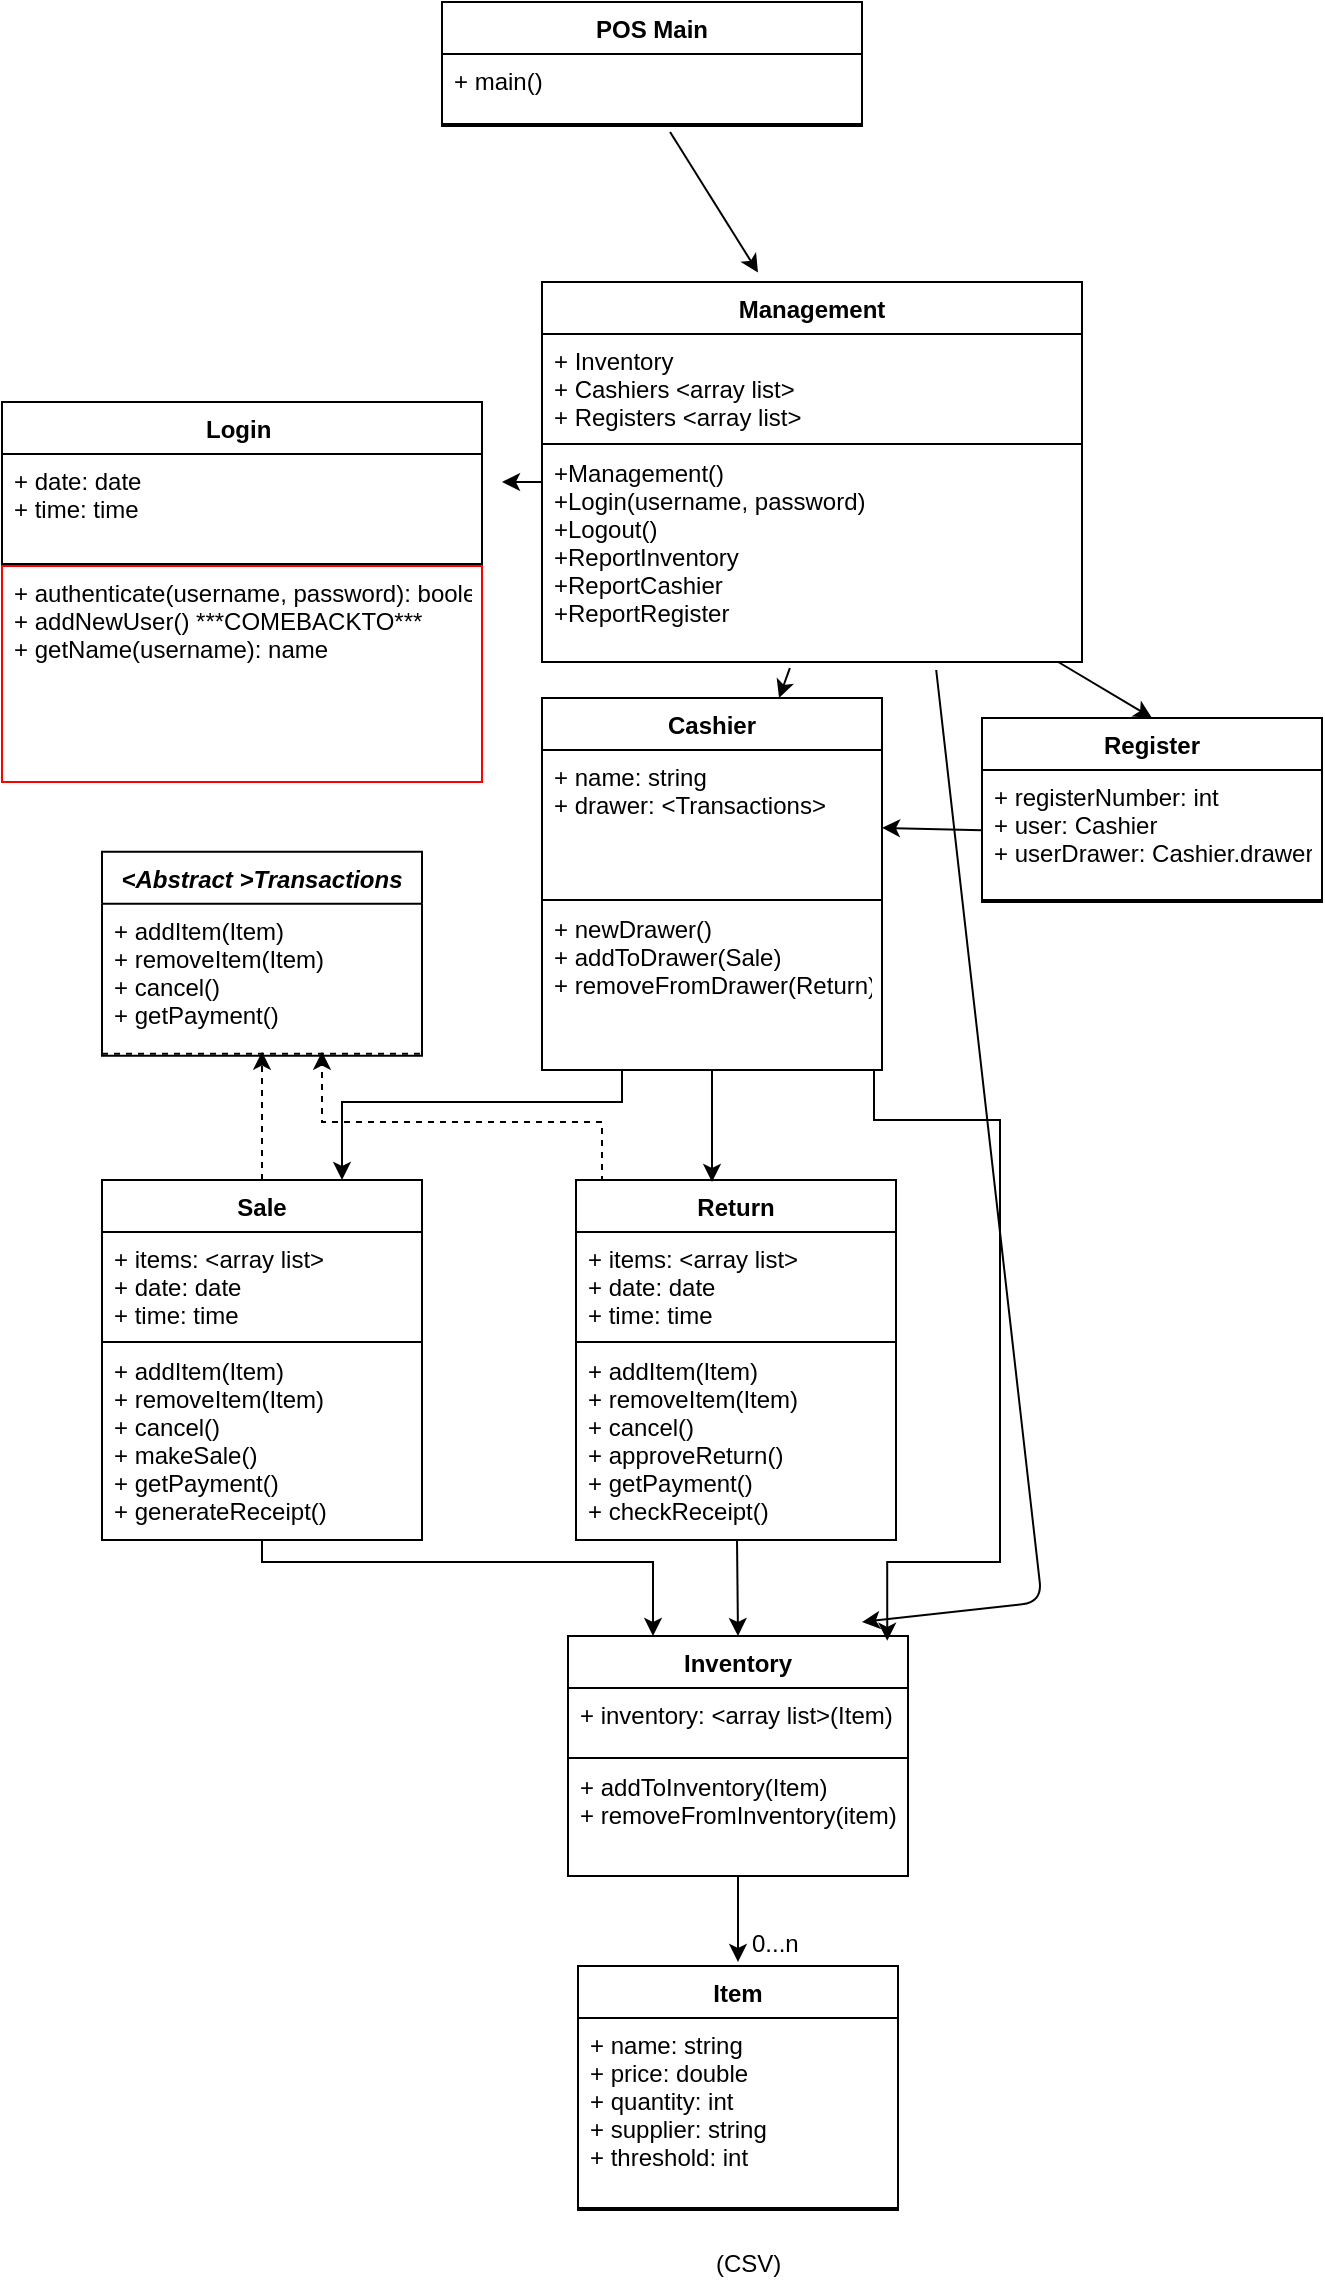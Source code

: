 <mxfile version="10.6.7" type="github"><diagram name="Page-1" id="c4acf3e9-155e-7222-9cf6-157b1a14988f"><mxGraphModel dx="918" dy="1649" grid="1" gridSize="10" guides="1" tooltips="1" connect="1" arrows="1" fold="1" page="1" pageScale="1" pageWidth="850" pageHeight="1100" background="#ffffff" math="0" shadow="0"><root><mxCell id="0"/><mxCell id="1" parent="0"/><mxCell id="IUod-gKV2CzKdF3peJkF-1" value="Cashier" style="swimlane;fontStyle=1;align=center;verticalAlign=top;childLayout=stackLayout;horizontal=1;startSize=26;horizontalStack=0;resizeParent=1;resizeParentMax=0;resizeLast=0;collapsible=1;marginBottom=0;" parent="1" vertex="1"><mxGeometry x="360" y="148" width="170" height="186" as="geometry"/></mxCell><mxCell id="IUod-gKV2CzKdF3peJkF-2" value="+ name: string&#10;+ drawer: &lt;Transactions&gt;&#10;" style="text;strokeColor=none;fillColor=none;align=left;verticalAlign=top;spacingLeft=4;spacingRight=4;overflow=hidden;rotatable=0;points=[[0,0.5],[1,0.5]];portConstraint=eastwest;" parent="IUod-gKV2CzKdF3peJkF-1" vertex="1"><mxGeometry y="26" width="170" height="74" as="geometry"/></mxCell><mxCell id="IUod-gKV2CzKdF3peJkF-3" value="" style="line;strokeWidth=1;fillColor=none;align=left;verticalAlign=middle;spacingTop=-1;spacingLeft=3;spacingRight=3;rotatable=0;labelPosition=right;points=[];portConstraint=eastwest;" parent="IUod-gKV2CzKdF3peJkF-1" vertex="1"><mxGeometry y="100" width="170" height="2" as="geometry"/></mxCell><mxCell id="IUod-gKV2CzKdF3peJkF-4" value="+ newDrawer()&#10;+ addToDrawer(Sale)&#10;+ removeFromDrawer(Return)&#10;&#10;" style="text;strokeColor=none;fillColor=none;align=left;verticalAlign=top;spacingLeft=4;spacingRight=4;overflow=hidden;rotatable=0;points=[[0,0.5],[1,0.5]];portConstraint=eastwest;" parent="IUod-gKV2CzKdF3peJkF-1" vertex="1"><mxGeometry y="102" width="170" height="84" as="geometry"/></mxCell><mxCell id="PXfLpLjdwYJCp4ab4HsT-14" style="edgeStyle=none;rounded=0;orthogonalLoop=1;jettySize=auto;html=1;exitX=0.5;exitY=0;exitDx=0;exitDy=0;dashed=1;" parent="1" source="IUod-gKV2CzKdF3peJkF-6" target="PXfLpLjdwYJCp4ab4HsT-6" edge="1"><mxGeometry relative="1" as="geometry"><mxPoint x="222.074" y="317.863" as="targetPoint"/></mxGeometry></mxCell><mxCell id="IUod-gKV2CzKdF3peJkF-6" value="Sale" style="swimlane;fontStyle=1;align=center;verticalAlign=top;childLayout=stackLayout;horizontal=1;startSize=26;horizontalStack=0;resizeParent=1;resizeParentMax=0;resizeLast=0;collapsible=1;marginBottom=0;" parent="1" vertex="1"><mxGeometry x="140" y="389" width="160" height="180" as="geometry"/></mxCell><mxCell id="IUod-gKV2CzKdF3peJkF-7" value="+ items: &lt;array list&gt; &#10;+ date: date&#10;+ time: time&#10;&#10;" style="text;strokeColor=none;fillColor=none;align=left;verticalAlign=top;spacingLeft=4;spacingRight=4;overflow=hidden;rotatable=0;points=[[0,0.5],[1,0.5]];portConstraint=eastwest;" parent="IUod-gKV2CzKdF3peJkF-6" vertex="1"><mxGeometry y="26" width="160" height="54" as="geometry"/></mxCell><mxCell id="IUod-gKV2CzKdF3peJkF-8" value="" style="line;strokeWidth=1;fillColor=none;align=left;verticalAlign=middle;spacingTop=-1;spacingLeft=3;spacingRight=3;rotatable=0;labelPosition=right;points=[];portConstraint=eastwest;" parent="IUod-gKV2CzKdF3peJkF-6" vertex="1"><mxGeometry y="80" width="160" height="2" as="geometry"/></mxCell><mxCell id="IUod-gKV2CzKdF3peJkF-9" value="+ addItem(Item)&#10;+ removeItem(Item)&#10;+ cancel()&#10;+ makeSale()&#10;+ getPayment()&#10;+ generateReceipt()" style="text;strokeColor=none;fillColor=none;align=left;verticalAlign=top;spacingLeft=4;spacingRight=4;overflow=hidden;rotatable=0;points=[[0,0.5],[1,0.5]];portConstraint=eastwest;" parent="IUod-gKV2CzKdF3peJkF-6" vertex="1"><mxGeometry y="82" width="160" height="98" as="geometry"/></mxCell><mxCell id="IUod-gKV2CzKdF3peJkF-11" value="Register" style="swimlane;fontStyle=1;align=center;verticalAlign=top;childLayout=stackLayout;horizontal=1;startSize=26;horizontalStack=0;resizeParent=1;resizeParentMax=0;resizeLast=0;collapsible=1;marginBottom=0;" parent="1" vertex="1"><mxGeometry x="580" y="158" width="170" height="92" as="geometry"/></mxCell><mxCell id="IUod-gKV2CzKdF3peJkF-12" value="+ registerNumber: int&#10;+ user: Cashier&#10;+ userDrawer: Cashier.drawer&#10;&#10;" style="text;strokeColor=none;fillColor=none;align=left;verticalAlign=top;spacingLeft=4;spacingRight=4;overflow=hidden;rotatable=0;points=[[0,0.5],[1,0.5]];portConstraint=eastwest;" parent="IUod-gKV2CzKdF3peJkF-11" vertex="1"><mxGeometry y="26" width="170" height="64" as="geometry"/></mxCell><mxCell id="IUod-gKV2CzKdF3peJkF-13" value="" style="line;strokeWidth=1;fillColor=none;align=left;verticalAlign=middle;spacingTop=-1;spacingLeft=3;spacingRight=3;rotatable=0;labelPosition=right;points=[];portConstraint=eastwest;" parent="IUod-gKV2CzKdF3peJkF-11" vertex="1"><mxGeometry y="90" width="170" height="2" as="geometry"/></mxCell><mxCell id="IUod-gKV2CzKdF3peJkF-15" value="Item" style="swimlane;fontStyle=1;align=center;verticalAlign=top;childLayout=stackLayout;horizontal=1;startSize=26;horizontalStack=0;resizeParent=1;resizeParentMax=0;resizeLast=0;collapsible=1;marginBottom=0;" parent="1" vertex="1"><mxGeometry x="378" y="782" width="160" height="122" as="geometry"/></mxCell><mxCell id="IUod-gKV2CzKdF3peJkF-16" value="+ name: string&#10;+ price: double&#10;+ quantity: int&#10;+ supplier: string&#10;+ threshold: int&#10;" style="text;strokeColor=none;fillColor=none;align=left;verticalAlign=top;spacingLeft=4;spacingRight=4;overflow=hidden;rotatable=0;points=[[0,0.5],[1,0.5]];portConstraint=eastwest;" parent="IUod-gKV2CzKdF3peJkF-15" vertex="1"><mxGeometry y="26" width="160" height="94" as="geometry"/></mxCell><mxCell id="IUod-gKV2CzKdF3peJkF-17" value="" style="line;strokeWidth=1;fillColor=none;align=left;verticalAlign=middle;spacingTop=-1;spacingLeft=3;spacingRight=3;rotatable=0;labelPosition=right;points=[];portConstraint=eastwest;" parent="IUod-gKV2CzKdF3peJkF-15" vertex="1"><mxGeometry y="120" width="160" height="2" as="geometry"/></mxCell><mxCell id="IUod-gKV2CzKdF3peJkF-19" value="Inventory" style="swimlane;fontStyle=1;align=center;verticalAlign=top;childLayout=stackLayout;horizontal=1;startSize=26;horizontalStack=0;resizeParent=1;resizeParentMax=0;resizeLast=0;collapsible=1;marginBottom=0;" parent="1" vertex="1"><mxGeometry x="373" y="617" width="170" height="120" as="geometry"/></mxCell><mxCell id="IUod-gKV2CzKdF3peJkF-20" value="+ inventory: &lt;array list&gt;(Item)" style="text;strokeColor=none;fillColor=none;align=left;verticalAlign=top;spacingLeft=4;spacingRight=4;overflow=hidden;rotatable=0;points=[[0,0.5],[1,0.5]];portConstraint=eastwest;" parent="IUod-gKV2CzKdF3peJkF-19" vertex="1"><mxGeometry y="26" width="170" height="34" as="geometry"/></mxCell><mxCell id="IUod-gKV2CzKdF3peJkF-21" value="" style="line;strokeWidth=1;fillColor=none;align=left;verticalAlign=middle;spacingTop=-1;spacingLeft=3;spacingRight=3;rotatable=0;labelPosition=right;points=[];portConstraint=eastwest;" parent="IUod-gKV2CzKdF3peJkF-19" vertex="1"><mxGeometry y="60" width="170" height="2" as="geometry"/></mxCell><mxCell id="IUod-gKV2CzKdF3peJkF-22" value="+ addToInventory(Item)&#10;+ removeFromInventory(item)&#10;&#10;" style="text;strokeColor=none;fillColor=none;align=left;verticalAlign=top;spacingLeft=4;spacingRight=4;overflow=hidden;rotatable=0;points=[[0,0.5],[1,0.5]];portConstraint=eastwest;" parent="IUod-gKV2CzKdF3peJkF-19" vertex="1"><mxGeometry y="62" width="170" height="58" as="geometry"/></mxCell><mxCell id="IUod-gKV2CzKdF3peJkF-29" value="0...n" style="text;html=1;resizable=0;points=[];autosize=1;align=left;verticalAlign=top;spacingTop=-4;" parent="1" vertex="1"><mxGeometry x="463" y="761" width="40" height="20" as="geometry"/></mxCell><mxCell id="IUod-gKV2CzKdF3peJkF-34" value="" style="endArrow=classic;html=1;" parent="1" source="IUod-gKV2CzKdF3peJkF-22" edge="1"><mxGeometry width="50" height="50" relative="1" as="geometry"><mxPoint x="373" y="1023" as="sourcePoint"/><mxPoint x="458" y="780" as="targetPoint"/></mxGeometry></mxCell><mxCell id="IUod-gKV2CzKdF3peJkF-37" value="" style="endArrow=classic;html=1;" parent="1" source="IUod-gKV2CzKdF3peJkF-12" target="IUod-gKV2CzKdF3peJkF-2" edge="1"><mxGeometry width="50" height="50" relative="1" as="geometry"><mxPoint x="370" y="225.32" as="sourcePoint"/><mxPoint x="285" y="224.64" as="targetPoint"/></mxGeometry></mxCell><mxCell id="PXfLpLjdwYJCp4ab4HsT-1" value="Return" style="swimlane;fontStyle=1;align=center;verticalAlign=top;childLayout=stackLayout;horizontal=1;startSize=26;horizontalStack=0;resizeParent=1;resizeParentMax=0;resizeLast=0;collapsible=1;marginBottom=0;" parent="1" vertex="1"><mxGeometry x="377" y="389" width="160" height="180" as="geometry"/></mxCell><mxCell id="PXfLpLjdwYJCp4ab4HsT-2" value="+ items: &lt;array list&gt; &#10;+ date: date&#10;+ time: time&#10;&#10;" style="text;strokeColor=none;fillColor=none;align=left;verticalAlign=top;spacingLeft=4;spacingRight=4;overflow=hidden;rotatable=0;points=[[0,0.5],[1,0.5]];portConstraint=eastwest;" parent="PXfLpLjdwYJCp4ab4HsT-1" vertex="1"><mxGeometry y="26" width="160" height="54" as="geometry"/></mxCell><mxCell id="PXfLpLjdwYJCp4ab4HsT-3" value="" style="line;strokeWidth=1;fillColor=none;align=left;verticalAlign=middle;spacingTop=-1;spacingLeft=3;spacingRight=3;rotatable=0;labelPosition=right;points=[];portConstraint=eastwest;" parent="PXfLpLjdwYJCp4ab4HsT-1" vertex="1"><mxGeometry y="80" width="160" height="2" as="geometry"/></mxCell><mxCell id="PXfLpLjdwYJCp4ab4HsT-4" value="+ addItem(Item)&#10;+ removeItem(Item)&#10;+ cancel()&#10;+ approveReturn()&#10;+ getPayment()&#10;+ checkReceipt()&#10;" style="text;strokeColor=none;fillColor=none;align=left;verticalAlign=top;spacingLeft=4;spacingRight=4;overflow=hidden;rotatable=0;points=[[0,0.5],[1,0.5]];portConstraint=eastwest;" parent="PXfLpLjdwYJCp4ab4HsT-1" vertex="1"><mxGeometry y="82" width="160" height="98" as="geometry"/></mxCell><mxCell id="PXfLpLjdwYJCp4ab4HsT-5" value="&lt;Abstract &gt;Transactions" style="swimlane;fontStyle=3;align=center;verticalAlign=top;childLayout=stackLayout;horizontal=1;startSize=26;horizontalStack=0;resizeParent=1;resizeParentMax=0;resizeLast=0;collapsible=1;marginBottom=0;" parent="1" vertex="1"><mxGeometry x="140" y="224.863" width="160" height="102" as="geometry"/></mxCell><mxCell id="PXfLpLjdwYJCp4ab4HsT-6" value="+ addItem(Item)&#10;+ removeItem(Item)&#10;+ cancel()&#10;+ getPayment()&#10;&#10;" style="text;strokeColor=none;fillColor=none;align=left;verticalAlign=top;spacingLeft=4;spacingRight=4;overflow=hidden;rotatable=0;points=[[0,0.5],[1,0.5]];portConstraint=eastwest;" parent="PXfLpLjdwYJCp4ab4HsT-5" vertex="1"><mxGeometry y="26" width="160" height="74" as="geometry"/></mxCell><mxCell id="PXfLpLjdwYJCp4ab4HsT-7" value="" style="line;strokeWidth=1;fillColor=none;align=left;verticalAlign=middle;spacingTop=-1;spacingLeft=3;spacingRight=3;rotatable=0;labelPosition=right;points=[];portConstraint=eastwest;dashed=1;" parent="PXfLpLjdwYJCp4ab4HsT-5" vertex="1"><mxGeometry y="100" width="160" height="2" as="geometry"/></mxCell><mxCell id="PXfLpLjdwYJCp4ab4HsT-15" style="edgeStyle=orthogonalEdgeStyle;rounded=0;orthogonalLoop=1;jettySize=auto;html=1;exitX=0.5;exitY=0;exitDx=0;exitDy=0;dashed=1;" parent="1" source="PXfLpLjdwYJCp4ab4HsT-1" target="PXfLpLjdwYJCp4ab4HsT-6" edge="1"><mxGeometry relative="1" as="geometry"><mxPoint x="239.471" y="399.176" as="sourcePoint"/><mxPoint x="300" y="315.995" as="targetPoint"/><Array as="points"><mxPoint x="390" y="389"/><mxPoint x="390" y="360"/><mxPoint x="250" y="360"/></Array></mxGeometry></mxCell><mxCell id="PXfLpLjdwYJCp4ab4HsT-20" value="" style="endArrow=classic;html=1;entryX=0.5;entryY=0;entryDx=0;entryDy=0;" parent="1" source="PXfLpLjdwYJCp4ab4HsT-4" target="IUod-gKV2CzKdF3peJkF-19" edge="1"><mxGeometry width="50" height="50" relative="1" as="geometry"><mxPoint x="200" y="700" as="sourcePoint"/><mxPoint x="190" y="960" as="targetPoint"/></mxGeometry></mxCell><mxCell id="PXfLpLjdwYJCp4ab4HsT-21" value="" style="endArrow=classic;html=1;" parent="1" source="IUod-gKV2CzKdF3peJkF-4" edge="1"><mxGeometry width="50" height="50" relative="1" as="geometry"><mxPoint x="140" y="990" as="sourcePoint"/><mxPoint x="445" y="390" as="targetPoint"/></mxGeometry></mxCell><mxCell id="PXfLpLjdwYJCp4ab4HsT-22" value="" style="endArrow=classic;html=1;entryX=0.25;entryY=0;entryDx=0;entryDy=0;edgeStyle=orthogonalEdgeStyle;rounded=0;" parent="1" source="IUod-gKV2CzKdF3peJkF-9" target="IUod-gKV2CzKdF3peJkF-19" edge="1"><mxGeometry width="50" height="50" relative="1" as="geometry"><mxPoint x="467.104" y="559" as="sourcePoint"/><mxPoint x="467.286" y="627.571" as="targetPoint"/><Array as="points"><mxPoint x="220" y="580"/><mxPoint x="416" y="580"/></Array></mxGeometry></mxCell><mxCell id="PXfLpLjdwYJCp4ab4HsT-28" value="Login " style="swimlane;fontStyle=1;align=center;verticalAlign=top;childLayout=stackLayout;horizontal=1;startSize=26;horizontalStack=0;resizeParent=1;resizeParentMax=0;resizeLast=0;collapsible=1;marginBottom=0;" parent="1" vertex="1"><mxGeometry x="90" width="240" height="190" as="geometry"/></mxCell><mxCell id="PXfLpLjdwYJCp4ab4HsT-29" value="+ date: date&#10;+ time: time&#10;" style="text;strokeColor=none;fillColor=none;align=left;verticalAlign=top;spacingLeft=4;spacingRight=4;overflow=hidden;rotatable=0;points=[[0,0.5],[1,0.5]];portConstraint=eastwest;" parent="PXfLpLjdwYJCp4ab4HsT-28" vertex="1"><mxGeometry y="26" width="240" height="54" as="geometry"/></mxCell><mxCell id="PXfLpLjdwYJCp4ab4HsT-30" value="" style="line;strokeWidth=1;fillColor=none;align=left;verticalAlign=middle;spacingTop=-1;spacingLeft=3;spacingRight=3;rotatable=0;labelPosition=right;points=[];portConstraint=eastwest;" parent="PXfLpLjdwYJCp4ab4HsT-28" vertex="1"><mxGeometry y="80" width="240" height="2" as="geometry"/></mxCell><mxCell id="PXfLpLjdwYJCp4ab4HsT-31" value="+ authenticate(username, password): boolean&#10;+ addNewUser() ***COMEBACKTO***&#10;+ getName(username): name&#10;" style="text;strokeColor=#FF0000;fillColor=none;align=left;verticalAlign=top;spacingLeft=4;spacingRight=4;overflow=hidden;rotatable=0;points=[[0,0.5],[1,0.5]];portConstraint=eastwest;fontStyle=0" parent="PXfLpLjdwYJCp4ab4HsT-28" vertex="1"><mxGeometry y="82" width="240" height="108" as="geometry"/></mxCell><mxCell id="PXfLpLjdwYJCp4ab4HsT-33" value="POS Main" style="swimlane;fontStyle=1;align=center;verticalAlign=top;childLayout=stackLayout;horizontal=1;startSize=26;horizontalStack=0;resizeParent=1;resizeParentMax=0;resizeLast=0;collapsible=1;marginBottom=0;" parent="1" vertex="1"><mxGeometry x="310" y="-200" width="210" height="62" as="geometry"/></mxCell><mxCell id="PXfLpLjdwYJCp4ab4HsT-34" value="+ main()" style="text;strokeColor=none;fillColor=none;align=left;verticalAlign=top;spacingLeft=4;spacingRight=4;overflow=hidden;rotatable=0;points=[[0,0.5],[1,0.5]];portConstraint=eastwest;" parent="PXfLpLjdwYJCp4ab4HsT-33" vertex="1"><mxGeometry y="26" width="210" height="34" as="geometry"/></mxCell><mxCell id="PXfLpLjdwYJCp4ab4HsT-35" value="" style="line;strokeWidth=1;fillColor=none;align=left;verticalAlign=middle;spacingTop=-1;spacingLeft=3;spacingRight=3;rotatable=0;labelPosition=right;points=[];portConstraint=eastwest;" parent="PXfLpLjdwYJCp4ab4HsT-33" vertex="1"><mxGeometry y="60" width="210" height="2" as="geometry"/></mxCell><mxCell id="rEKoADP1f_An-3XObo-q-1" value="" style="endArrow=classic;html=1;entryX=0.75;entryY=0;entryDx=0;entryDy=0;edgeStyle=orthogonalEdgeStyle;rounded=0;" parent="1" source="IUod-gKV2CzKdF3peJkF-4" target="IUod-gKV2CzKdF3peJkF-6" edge="1"><mxGeometry width="50" height="50" relative="1" as="geometry"><mxPoint x="455" y="342" as="sourcePoint"/><mxPoint x="455" y="400" as="targetPoint"/><Array as="points"><mxPoint x="400" y="350"/><mxPoint x="260" y="350"/></Array></mxGeometry></mxCell><mxCell id="rEKoADP1f_An-3XObo-q-3" value="" style="endArrow=classic;html=1;edgeStyle=orthogonalEdgeStyle;rounded=0;entryX=0.939;entryY=0.02;entryDx=0;entryDy=0;entryPerimeter=0;" parent="1" source="IUod-gKV2CzKdF3peJkF-4" target="IUod-gKV2CzKdF3peJkF-19" edge="1"><mxGeometry width="50" height="50" relative="1" as="geometry"><mxPoint x="526" y="321" as="sourcePoint"/><mxPoint x="590" y="441.111" as="targetPoint"/><Array as="points"><mxPoint x="526" y="359"/><mxPoint x="589" y="359"/><mxPoint x="589" y="580"/><mxPoint x="533" y="580"/></Array></mxGeometry></mxCell><mxCell id="rEKoADP1f_An-3XObo-q-5" value="(CSV)" style="text;html=1;resizable=0;points=[];autosize=1;align=left;verticalAlign=top;spacingTop=-4;" parent="1" vertex="1"><mxGeometry x="445" y="921" width="50" height="20" as="geometry"/></mxCell><mxCell id="m-wxrCGJT5cPRkdGTwdo-1" value="Management" style="swimlane;fontStyle=1;align=center;verticalAlign=top;childLayout=stackLayout;horizontal=1;startSize=26;horizontalStack=0;resizeParent=1;resizeParentMax=0;resizeLast=0;collapsible=1;marginBottom=0;" parent="1" vertex="1"><mxGeometry x="360" y="-60" width="270" height="190" as="geometry"/></mxCell><mxCell id="m-wxrCGJT5cPRkdGTwdo-2" value="+ Inventory&#10;+ Cashiers &lt;array list&gt;&#10;+ Registers &lt;array list&gt;&#10;" style="text;strokeColor=none;fillColor=none;align=left;verticalAlign=top;spacingLeft=4;spacingRight=4;overflow=hidden;rotatable=0;points=[[0,0.5],[1,0.5]];portConstraint=eastwest;" parent="m-wxrCGJT5cPRkdGTwdo-1" vertex="1"><mxGeometry y="26" width="270" height="54" as="geometry"/></mxCell><mxCell id="m-wxrCGJT5cPRkdGTwdo-3" value="" style="line;strokeWidth=1;fillColor=none;align=left;verticalAlign=middle;spacingTop=-1;spacingLeft=3;spacingRight=3;rotatable=0;labelPosition=right;points=[];portConstraint=eastwest;" parent="m-wxrCGJT5cPRkdGTwdo-1" vertex="1"><mxGeometry y="80" width="270" height="2" as="geometry"/></mxCell><mxCell id="m-wxrCGJT5cPRkdGTwdo-4" value="+Management()&#10;+Login(username, password)&#10;+Logout()&#10;+ReportInventory&#10;+ReportCashier&#10;+ReportRegister&#10;" style="text;strokeColor=none;fillColor=none;align=left;verticalAlign=top;spacingLeft=4;spacingRight=4;overflow=hidden;rotatable=0;points=[[0,0.5],[1,0.5]];portConstraint=eastwest;" parent="m-wxrCGJT5cPRkdGTwdo-1" vertex="1"><mxGeometry y="82" width="270" height="108" as="geometry"/></mxCell><mxCell id="m-wxrCGJT5cPRkdGTwdo-9" value="" style="endArrow=classic;html=1;exitX=0.73;exitY=1.037;exitDx=0;exitDy=0;exitPerimeter=0;" parent="m-wxrCGJT5cPRkdGTwdo-1" source="m-wxrCGJT5cPRkdGTwdo-4" edge="1"><mxGeometry width="50" height="50" relative="1" as="geometry"><mxPoint x="200" y="220" as="sourcePoint"/><mxPoint x="160" y="670" as="targetPoint"/><Array as="points"><mxPoint x="250" y="660"/></Array></mxGeometry></mxCell><mxCell id="m-wxrCGJT5cPRkdGTwdo-6" value="" style="endArrow=classic;html=1;exitX=0.543;exitY=2.5;exitDx=0;exitDy=0;exitPerimeter=0;entryX=0.4;entryY=-0.025;entryDx=0;entryDy=0;entryPerimeter=0;" parent="1" source="PXfLpLjdwYJCp4ab4HsT-35" target="m-wxrCGJT5cPRkdGTwdo-1" edge="1"><mxGeometry width="50" height="50" relative="1" as="geometry"><mxPoint x="650" y="-100" as="sourcePoint"/><mxPoint x="700" y="-150" as="targetPoint"/></mxGeometry></mxCell><mxCell id="m-wxrCGJT5cPRkdGTwdo-7" value="" style="endArrow=classic;html=1;" parent="1" edge="1"><mxGeometry width="50" height="50" relative="1" as="geometry"><mxPoint x="360" y="40" as="sourcePoint"/><mxPoint x="340" y="40" as="targetPoint"/></mxGeometry></mxCell><mxCell id="m-wxrCGJT5cPRkdGTwdo-8" value="" style="endArrow=classic;html=1;exitX=0.459;exitY=1.028;exitDx=0;exitDy=0;exitPerimeter=0;" parent="1" source="m-wxrCGJT5cPRkdGTwdo-4" target="IUod-gKV2CzKdF3peJkF-1" edge="1"><mxGeometry width="50" height="50" relative="1" as="geometry"><mxPoint x="460" y="170" as="sourcePoint"/><mxPoint x="510" y="120" as="targetPoint"/></mxGeometry></mxCell><mxCell id="m-wxrCGJT5cPRkdGTwdo-10" value="" style="endArrow=classic;html=1;entryX=0.5;entryY=0;entryDx=0;entryDy=0;exitX=0.956;exitY=1;exitDx=0;exitDy=0;exitPerimeter=0;" parent="1" source="m-wxrCGJT5cPRkdGTwdo-4" target="IUod-gKV2CzKdF3peJkF-11" edge="1"><mxGeometry width="50" height="50" relative="1" as="geometry"><mxPoint x="600" y="170" as="sourcePoint"/><mxPoint x="650" y="120" as="targetPoint"/></mxGeometry></mxCell></root></mxGraphModel></diagram></mxfile>